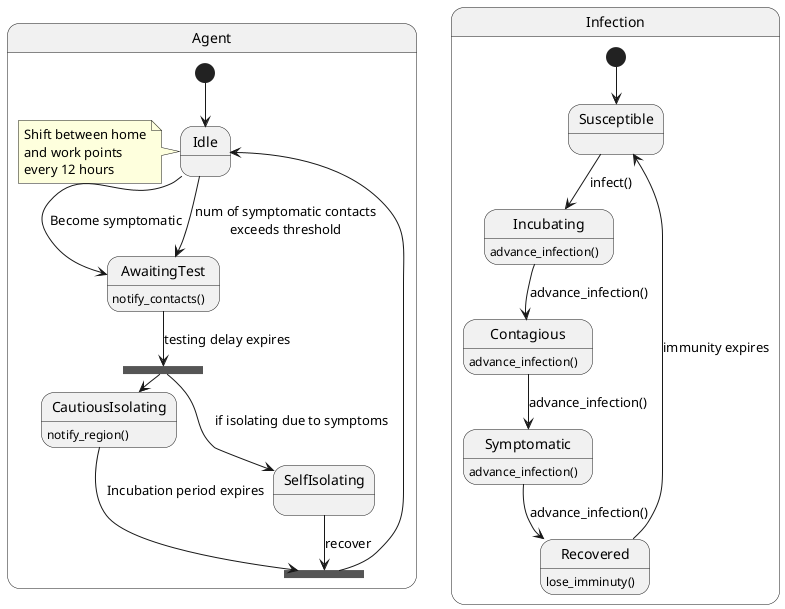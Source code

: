 @startuml Mode_3_Contact_Tracing

state Agent {
    [*] -down-> Idle
    note left of Idle
        Shift between home
        and work points
        every 12 hours
    end note
    Idle -down-> AwaitingTest : Become symptomatic
    Idle -down-> AwaitingTest : num of symptomatic contacts\nexceeds threshold
    state fork_state <<fork>>
    AwaitingTest : notify_contacts()
    AwaitingTest -down-> fork_state : testing delay expires
    fork_state -down-> SelfIsolating : if isolating due to symptoms
    fork_state -right-> CautiousIsolating : if isolation due to threshold
    state join_state <<join>>
    SelfIsolating --> join_state : recover
    CautiousIsolating --> join_state : Incubation period expires
    CautiousIsolating : notify_region()
    join_state --> Idle
}
    
state Infection {
    [*] --> Susceptible
    Susceptible --> Incubating : infect()
    Incubating : advance_infection()
    Incubating --> Contagious : advance_infection()
    Contagious : advance_infection()
    Contagious --> Symptomatic : advance_infection()
    Symptomatic : advance_infection()
    Symptomatic --> Recovered : advance_infection()
    Recovered: lose_imminuty()
    Recovered --> Susceptible : immunity expires
}

@enduml